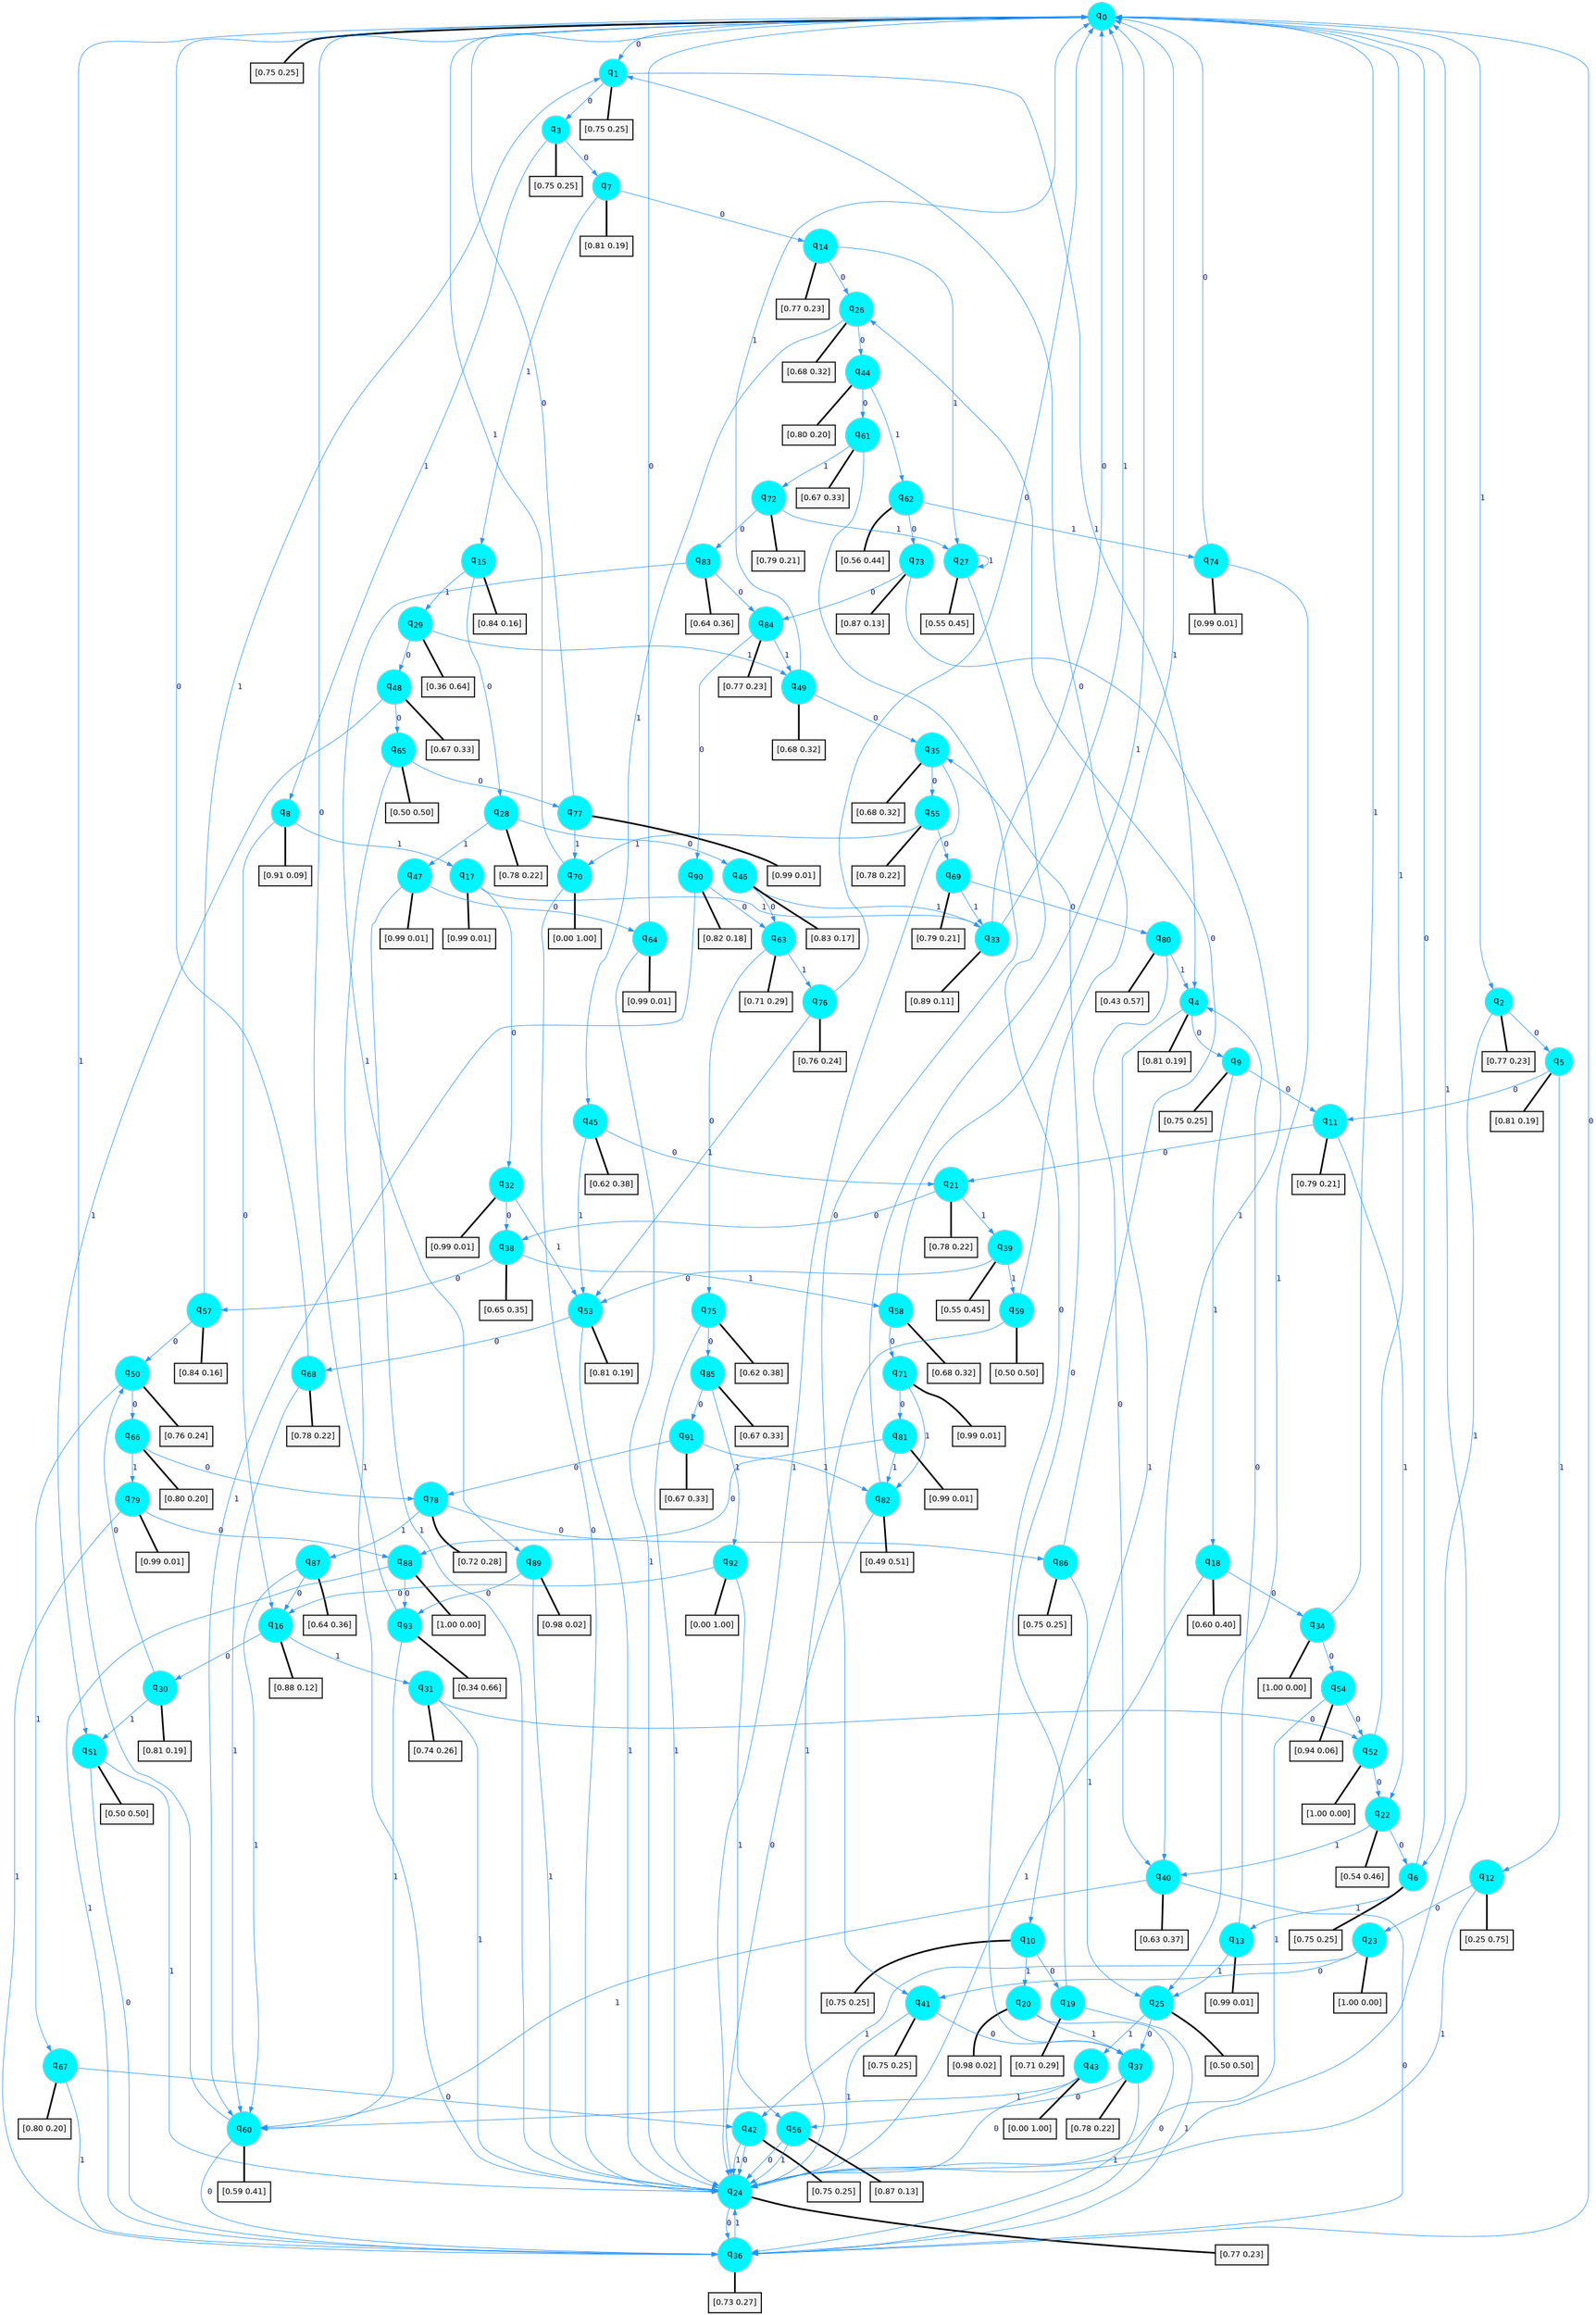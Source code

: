 digraph G {
graph [
bgcolor=transparent, dpi=300, rankdir=TD, size="40,25"];
node [
color=gray, fillcolor=turquoise1, fontcolor=black, fontname=Helvetica, fontsize=16, fontweight=bold, shape=circle, style=filled];
edge [
arrowsize=1, color=dodgerblue1, fontcolor=midnightblue, fontname=courier, fontweight=bold, penwidth=1, style=solid, weight=20];
0[label=<q<SUB>0</SUB>>];
1[label=<q<SUB>1</SUB>>];
2[label=<q<SUB>2</SUB>>];
3[label=<q<SUB>3</SUB>>];
4[label=<q<SUB>4</SUB>>];
5[label=<q<SUB>5</SUB>>];
6[label=<q<SUB>6</SUB>>];
7[label=<q<SUB>7</SUB>>];
8[label=<q<SUB>8</SUB>>];
9[label=<q<SUB>9</SUB>>];
10[label=<q<SUB>10</SUB>>];
11[label=<q<SUB>11</SUB>>];
12[label=<q<SUB>12</SUB>>];
13[label=<q<SUB>13</SUB>>];
14[label=<q<SUB>14</SUB>>];
15[label=<q<SUB>15</SUB>>];
16[label=<q<SUB>16</SUB>>];
17[label=<q<SUB>17</SUB>>];
18[label=<q<SUB>18</SUB>>];
19[label=<q<SUB>19</SUB>>];
20[label=<q<SUB>20</SUB>>];
21[label=<q<SUB>21</SUB>>];
22[label=<q<SUB>22</SUB>>];
23[label=<q<SUB>23</SUB>>];
24[label=<q<SUB>24</SUB>>];
25[label=<q<SUB>25</SUB>>];
26[label=<q<SUB>26</SUB>>];
27[label=<q<SUB>27</SUB>>];
28[label=<q<SUB>28</SUB>>];
29[label=<q<SUB>29</SUB>>];
30[label=<q<SUB>30</SUB>>];
31[label=<q<SUB>31</SUB>>];
32[label=<q<SUB>32</SUB>>];
33[label=<q<SUB>33</SUB>>];
34[label=<q<SUB>34</SUB>>];
35[label=<q<SUB>35</SUB>>];
36[label=<q<SUB>36</SUB>>];
37[label=<q<SUB>37</SUB>>];
38[label=<q<SUB>38</SUB>>];
39[label=<q<SUB>39</SUB>>];
40[label=<q<SUB>40</SUB>>];
41[label=<q<SUB>41</SUB>>];
42[label=<q<SUB>42</SUB>>];
43[label=<q<SUB>43</SUB>>];
44[label=<q<SUB>44</SUB>>];
45[label=<q<SUB>45</SUB>>];
46[label=<q<SUB>46</SUB>>];
47[label=<q<SUB>47</SUB>>];
48[label=<q<SUB>48</SUB>>];
49[label=<q<SUB>49</SUB>>];
50[label=<q<SUB>50</SUB>>];
51[label=<q<SUB>51</SUB>>];
52[label=<q<SUB>52</SUB>>];
53[label=<q<SUB>53</SUB>>];
54[label=<q<SUB>54</SUB>>];
55[label=<q<SUB>55</SUB>>];
56[label=<q<SUB>56</SUB>>];
57[label=<q<SUB>57</SUB>>];
58[label=<q<SUB>58</SUB>>];
59[label=<q<SUB>59</SUB>>];
60[label=<q<SUB>60</SUB>>];
61[label=<q<SUB>61</SUB>>];
62[label=<q<SUB>62</SUB>>];
63[label=<q<SUB>63</SUB>>];
64[label=<q<SUB>64</SUB>>];
65[label=<q<SUB>65</SUB>>];
66[label=<q<SUB>66</SUB>>];
67[label=<q<SUB>67</SUB>>];
68[label=<q<SUB>68</SUB>>];
69[label=<q<SUB>69</SUB>>];
70[label=<q<SUB>70</SUB>>];
71[label=<q<SUB>71</SUB>>];
72[label=<q<SUB>72</SUB>>];
73[label=<q<SUB>73</SUB>>];
74[label=<q<SUB>74</SUB>>];
75[label=<q<SUB>75</SUB>>];
76[label=<q<SUB>76</SUB>>];
77[label=<q<SUB>77</SUB>>];
78[label=<q<SUB>78</SUB>>];
79[label=<q<SUB>79</SUB>>];
80[label=<q<SUB>80</SUB>>];
81[label=<q<SUB>81</SUB>>];
82[label=<q<SUB>82</SUB>>];
83[label=<q<SUB>83</SUB>>];
84[label=<q<SUB>84</SUB>>];
85[label=<q<SUB>85</SUB>>];
86[label=<q<SUB>86</SUB>>];
87[label=<q<SUB>87</SUB>>];
88[label=<q<SUB>88</SUB>>];
89[label=<q<SUB>89</SUB>>];
90[label=<q<SUB>90</SUB>>];
91[label=<q<SUB>91</SUB>>];
92[label=<q<SUB>92</SUB>>];
93[label=<q<SUB>93</SUB>>];
94[label="[0.75 0.25]", shape=box,fontcolor=black, fontname=Helvetica, fontsize=14, penwidth=2, fillcolor=whitesmoke,color=black];
95[label="[0.75 0.25]", shape=box,fontcolor=black, fontname=Helvetica, fontsize=14, penwidth=2, fillcolor=whitesmoke,color=black];
96[label="[0.77 0.23]", shape=box,fontcolor=black, fontname=Helvetica, fontsize=14, penwidth=2, fillcolor=whitesmoke,color=black];
97[label="[0.75 0.25]", shape=box,fontcolor=black, fontname=Helvetica, fontsize=14, penwidth=2, fillcolor=whitesmoke,color=black];
98[label="[0.81 0.19]", shape=box,fontcolor=black, fontname=Helvetica, fontsize=14, penwidth=2, fillcolor=whitesmoke,color=black];
99[label="[0.81 0.19]", shape=box,fontcolor=black, fontname=Helvetica, fontsize=14, penwidth=2, fillcolor=whitesmoke,color=black];
100[label="[0.75 0.25]", shape=box,fontcolor=black, fontname=Helvetica, fontsize=14, penwidth=2, fillcolor=whitesmoke,color=black];
101[label="[0.81 0.19]", shape=box,fontcolor=black, fontname=Helvetica, fontsize=14, penwidth=2, fillcolor=whitesmoke,color=black];
102[label="[0.91 0.09]", shape=box,fontcolor=black, fontname=Helvetica, fontsize=14, penwidth=2, fillcolor=whitesmoke,color=black];
103[label="[0.75 0.25]", shape=box,fontcolor=black, fontname=Helvetica, fontsize=14, penwidth=2, fillcolor=whitesmoke,color=black];
104[label="[0.75 0.25]", shape=box,fontcolor=black, fontname=Helvetica, fontsize=14, penwidth=2, fillcolor=whitesmoke,color=black];
105[label="[0.79 0.21]", shape=box,fontcolor=black, fontname=Helvetica, fontsize=14, penwidth=2, fillcolor=whitesmoke,color=black];
106[label="[0.25 0.75]", shape=box,fontcolor=black, fontname=Helvetica, fontsize=14, penwidth=2, fillcolor=whitesmoke,color=black];
107[label="[0.99 0.01]", shape=box,fontcolor=black, fontname=Helvetica, fontsize=14, penwidth=2, fillcolor=whitesmoke,color=black];
108[label="[0.77 0.23]", shape=box,fontcolor=black, fontname=Helvetica, fontsize=14, penwidth=2, fillcolor=whitesmoke,color=black];
109[label="[0.84 0.16]", shape=box,fontcolor=black, fontname=Helvetica, fontsize=14, penwidth=2, fillcolor=whitesmoke,color=black];
110[label="[0.88 0.12]", shape=box,fontcolor=black, fontname=Helvetica, fontsize=14, penwidth=2, fillcolor=whitesmoke,color=black];
111[label="[0.99 0.01]", shape=box,fontcolor=black, fontname=Helvetica, fontsize=14, penwidth=2, fillcolor=whitesmoke,color=black];
112[label="[0.60 0.40]", shape=box,fontcolor=black, fontname=Helvetica, fontsize=14, penwidth=2, fillcolor=whitesmoke,color=black];
113[label="[0.71 0.29]", shape=box,fontcolor=black, fontname=Helvetica, fontsize=14, penwidth=2, fillcolor=whitesmoke,color=black];
114[label="[0.98 0.02]", shape=box,fontcolor=black, fontname=Helvetica, fontsize=14, penwidth=2, fillcolor=whitesmoke,color=black];
115[label="[0.78 0.22]", shape=box,fontcolor=black, fontname=Helvetica, fontsize=14, penwidth=2, fillcolor=whitesmoke,color=black];
116[label="[0.54 0.46]", shape=box,fontcolor=black, fontname=Helvetica, fontsize=14, penwidth=2, fillcolor=whitesmoke,color=black];
117[label="[1.00 0.00]", shape=box,fontcolor=black, fontname=Helvetica, fontsize=14, penwidth=2, fillcolor=whitesmoke,color=black];
118[label="[0.77 0.23]", shape=box,fontcolor=black, fontname=Helvetica, fontsize=14, penwidth=2, fillcolor=whitesmoke,color=black];
119[label="[0.50 0.50]", shape=box,fontcolor=black, fontname=Helvetica, fontsize=14, penwidth=2, fillcolor=whitesmoke,color=black];
120[label="[0.68 0.32]", shape=box,fontcolor=black, fontname=Helvetica, fontsize=14, penwidth=2, fillcolor=whitesmoke,color=black];
121[label="[0.55 0.45]", shape=box,fontcolor=black, fontname=Helvetica, fontsize=14, penwidth=2, fillcolor=whitesmoke,color=black];
122[label="[0.78 0.22]", shape=box,fontcolor=black, fontname=Helvetica, fontsize=14, penwidth=2, fillcolor=whitesmoke,color=black];
123[label="[0.36 0.64]", shape=box,fontcolor=black, fontname=Helvetica, fontsize=14, penwidth=2, fillcolor=whitesmoke,color=black];
124[label="[0.81 0.19]", shape=box,fontcolor=black, fontname=Helvetica, fontsize=14, penwidth=2, fillcolor=whitesmoke,color=black];
125[label="[0.74 0.26]", shape=box,fontcolor=black, fontname=Helvetica, fontsize=14, penwidth=2, fillcolor=whitesmoke,color=black];
126[label="[0.99 0.01]", shape=box,fontcolor=black, fontname=Helvetica, fontsize=14, penwidth=2, fillcolor=whitesmoke,color=black];
127[label="[0.89 0.11]", shape=box,fontcolor=black, fontname=Helvetica, fontsize=14, penwidth=2, fillcolor=whitesmoke,color=black];
128[label="[1.00 0.00]", shape=box,fontcolor=black, fontname=Helvetica, fontsize=14, penwidth=2, fillcolor=whitesmoke,color=black];
129[label="[0.68 0.32]", shape=box,fontcolor=black, fontname=Helvetica, fontsize=14, penwidth=2, fillcolor=whitesmoke,color=black];
130[label="[0.73 0.27]", shape=box,fontcolor=black, fontname=Helvetica, fontsize=14, penwidth=2, fillcolor=whitesmoke,color=black];
131[label="[0.78 0.22]", shape=box,fontcolor=black, fontname=Helvetica, fontsize=14, penwidth=2, fillcolor=whitesmoke,color=black];
132[label="[0.65 0.35]", shape=box,fontcolor=black, fontname=Helvetica, fontsize=14, penwidth=2, fillcolor=whitesmoke,color=black];
133[label="[0.55 0.45]", shape=box,fontcolor=black, fontname=Helvetica, fontsize=14, penwidth=2, fillcolor=whitesmoke,color=black];
134[label="[0.63 0.37]", shape=box,fontcolor=black, fontname=Helvetica, fontsize=14, penwidth=2, fillcolor=whitesmoke,color=black];
135[label="[0.75 0.25]", shape=box,fontcolor=black, fontname=Helvetica, fontsize=14, penwidth=2, fillcolor=whitesmoke,color=black];
136[label="[0.75 0.25]", shape=box,fontcolor=black, fontname=Helvetica, fontsize=14, penwidth=2, fillcolor=whitesmoke,color=black];
137[label="[0.00 1.00]", shape=box,fontcolor=black, fontname=Helvetica, fontsize=14, penwidth=2, fillcolor=whitesmoke,color=black];
138[label="[0.80 0.20]", shape=box,fontcolor=black, fontname=Helvetica, fontsize=14, penwidth=2, fillcolor=whitesmoke,color=black];
139[label="[0.62 0.38]", shape=box,fontcolor=black, fontname=Helvetica, fontsize=14, penwidth=2, fillcolor=whitesmoke,color=black];
140[label="[0.83 0.17]", shape=box,fontcolor=black, fontname=Helvetica, fontsize=14, penwidth=2, fillcolor=whitesmoke,color=black];
141[label="[0.99 0.01]", shape=box,fontcolor=black, fontname=Helvetica, fontsize=14, penwidth=2, fillcolor=whitesmoke,color=black];
142[label="[0.67 0.33]", shape=box,fontcolor=black, fontname=Helvetica, fontsize=14, penwidth=2, fillcolor=whitesmoke,color=black];
143[label="[0.68 0.32]", shape=box,fontcolor=black, fontname=Helvetica, fontsize=14, penwidth=2, fillcolor=whitesmoke,color=black];
144[label="[0.76 0.24]", shape=box,fontcolor=black, fontname=Helvetica, fontsize=14, penwidth=2, fillcolor=whitesmoke,color=black];
145[label="[0.50 0.50]", shape=box,fontcolor=black, fontname=Helvetica, fontsize=14, penwidth=2, fillcolor=whitesmoke,color=black];
146[label="[1.00 0.00]", shape=box,fontcolor=black, fontname=Helvetica, fontsize=14, penwidth=2, fillcolor=whitesmoke,color=black];
147[label="[0.81 0.19]", shape=box,fontcolor=black, fontname=Helvetica, fontsize=14, penwidth=2, fillcolor=whitesmoke,color=black];
148[label="[0.94 0.06]", shape=box,fontcolor=black, fontname=Helvetica, fontsize=14, penwidth=2, fillcolor=whitesmoke,color=black];
149[label="[0.78 0.22]", shape=box,fontcolor=black, fontname=Helvetica, fontsize=14, penwidth=2, fillcolor=whitesmoke,color=black];
150[label="[0.87 0.13]", shape=box,fontcolor=black, fontname=Helvetica, fontsize=14, penwidth=2, fillcolor=whitesmoke,color=black];
151[label="[0.84 0.16]", shape=box,fontcolor=black, fontname=Helvetica, fontsize=14, penwidth=2, fillcolor=whitesmoke,color=black];
152[label="[0.68 0.32]", shape=box,fontcolor=black, fontname=Helvetica, fontsize=14, penwidth=2, fillcolor=whitesmoke,color=black];
153[label="[0.50 0.50]", shape=box,fontcolor=black, fontname=Helvetica, fontsize=14, penwidth=2, fillcolor=whitesmoke,color=black];
154[label="[0.59 0.41]", shape=box,fontcolor=black, fontname=Helvetica, fontsize=14, penwidth=2, fillcolor=whitesmoke,color=black];
155[label="[0.67 0.33]", shape=box,fontcolor=black, fontname=Helvetica, fontsize=14, penwidth=2, fillcolor=whitesmoke,color=black];
156[label="[0.56 0.44]", shape=box,fontcolor=black, fontname=Helvetica, fontsize=14, penwidth=2, fillcolor=whitesmoke,color=black];
157[label="[0.71 0.29]", shape=box,fontcolor=black, fontname=Helvetica, fontsize=14, penwidth=2, fillcolor=whitesmoke,color=black];
158[label="[0.99 0.01]", shape=box,fontcolor=black, fontname=Helvetica, fontsize=14, penwidth=2, fillcolor=whitesmoke,color=black];
159[label="[0.50 0.50]", shape=box,fontcolor=black, fontname=Helvetica, fontsize=14, penwidth=2, fillcolor=whitesmoke,color=black];
160[label="[0.80 0.20]", shape=box,fontcolor=black, fontname=Helvetica, fontsize=14, penwidth=2, fillcolor=whitesmoke,color=black];
161[label="[0.80 0.20]", shape=box,fontcolor=black, fontname=Helvetica, fontsize=14, penwidth=2, fillcolor=whitesmoke,color=black];
162[label="[0.78 0.22]", shape=box,fontcolor=black, fontname=Helvetica, fontsize=14, penwidth=2, fillcolor=whitesmoke,color=black];
163[label="[0.79 0.21]", shape=box,fontcolor=black, fontname=Helvetica, fontsize=14, penwidth=2, fillcolor=whitesmoke,color=black];
164[label="[0.00 1.00]", shape=box,fontcolor=black, fontname=Helvetica, fontsize=14, penwidth=2, fillcolor=whitesmoke,color=black];
165[label="[0.99 0.01]", shape=box,fontcolor=black, fontname=Helvetica, fontsize=14, penwidth=2, fillcolor=whitesmoke,color=black];
166[label="[0.79 0.21]", shape=box,fontcolor=black, fontname=Helvetica, fontsize=14, penwidth=2, fillcolor=whitesmoke,color=black];
167[label="[0.87 0.13]", shape=box,fontcolor=black, fontname=Helvetica, fontsize=14, penwidth=2, fillcolor=whitesmoke,color=black];
168[label="[0.99 0.01]", shape=box,fontcolor=black, fontname=Helvetica, fontsize=14, penwidth=2, fillcolor=whitesmoke,color=black];
169[label="[0.62 0.38]", shape=box,fontcolor=black, fontname=Helvetica, fontsize=14, penwidth=2, fillcolor=whitesmoke,color=black];
170[label="[0.76 0.24]", shape=box,fontcolor=black, fontname=Helvetica, fontsize=14, penwidth=2, fillcolor=whitesmoke,color=black];
171[label="[0.99 0.01]", shape=box,fontcolor=black, fontname=Helvetica, fontsize=14, penwidth=2, fillcolor=whitesmoke,color=black];
172[label="[0.72 0.28]", shape=box,fontcolor=black, fontname=Helvetica, fontsize=14, penwidth=2, fillcolor=whitesmoke,color=black];
173[label="[0.99 0.01]", shape=box,fontcolor=black, fontname=Helvetica, fontsize=14, penwidth=2, fillcolor=whitesmoke,color=black];
174[label="[0.43 0.57]", shape=box,fontcolor=black, fontname=Helvetica, fontsize=14, penwidth=2, fillcolor=whitesmoke,color=black];
175[label="[0.99 0.01]", shape=box,fontcolor=black, fontname=Helvetica, fontsize=14, penwidth=2, fillcolor=whitesmoke,color=black];
176[label="[0.49 0.51]", shape=box,fontcolor=black, fontname=Helvetica, fontsize=14, penwidth=2, fillcolor=whitesmoke,color=black];
177[label="[0.64 0.36]", shape=box,fontcolor=black, fontname=Helvetica, fontsize=14, penwidth=2, fillcolor=whitesmoke,color=black];
178[label="[0.77 0.23]", shape=box,fontcolor=black, fontname=Helvetica, fontsize=14, penwidth=2, fillcolor=whitesmoke,color=black];
179[label="[0.67 0.33]", shape=box,fontcolor=black, fontname=Helvetica, fontsize=14, penwidth=2, fillcolor=whitesmoke,color=black];
180[label="[0.75 0.25]", shape=box,fontcolor=black, fontname=Helvetica, fontsize=14, penwidth=2, fillcolor=whitesmoke,color=black];
181[label="[0.64 0.36]", shape=box,fontcolor=black, fontname=Helvetica, fontsize=14, penwidth=2, fillcolor=whitesmoke,color=black];
182[label="[1.00 0.00]", shape=box,fontcolor=black, fontname=Helvetica, fontsize=14, penwidth=2, fillcolor=whitesmoke,color=black];
183[label="[0.98 0.02]", shape=box,fontcolor=black, fontname=Helvetica, fontsize=14, penwidth=2, fillcolor=whitesmoke,color=black];
184[label="[0.82 0.18]", shape=box,fontcolor=black, fontname=Helvetica, fontsize=14, penwidth=2, fillcolor=whitesmoke,color=black];
185[label="[0.67 0.33]", shape=box,fontcolor=black, fontname=Helvetica, fontsize=14, penwidth=2, fillcolor=whitesmoke,color=black];
186[label="[0.00 1.00]", shape=box,fontcolor=black, fontname=Helvetica, fontsize=14, penwidth=2, fillcolor=whitesmoke,color=black];
187[label="[0.34 0.66]", shape=box,fontcolor=black, fontname=Helvetica, fontsize=14, penwidth=2, fillcolor=whitesmoke,color=black];
0->1 [label=0];
0->2 [label=1];
0->94 [arrowhead=none, penwidth=3,color=black];
1->3 [label=0];
1->4 [label=1];
1->95 [arrowhead=none, penwidth=3,color=black];
2->5 [label=0];
2->6 [label=1];
2->96 [arrowhead=none, penwidth=3,color=black];
3->7 [label=0];
3->8 [label=1];
3->97 [arrowhead=none, penwidth=3,color=black];
4->9 [label=0];
4->10 [label=1];
4->98 [arrowhead=none, penwidth=3,color=black];
5->11 [label=0];
5->12 [label=1];
5->99 [arrowhead=none, penwidth=3,color=black];
6->0 [label=0];
6->13 [label=1];
6->100 [arrowhead=none, penwidth=3,color=black];
7->14 [label=0];
7->15 [label=1];
7->101 [arrowhead=none, penwidth=3,color=black];
8->16 [label=0];
8->17 [label=1];
8->102 [arrowhead=none, penwidth=3,color=black];
9->11 [label=0];
9->18 [label=1];
9->103 [arrowhead=none, penwidth=3,color=black];
10->19 [label=0];
10->20 [label=1];
10->104 [arrowhead=none, penwidth=3,color=black];
11->21 [label=0];
11->22 [label=1];
11->105 [arrowhead=none, penwidth=3,color=black];
12->23 [label=0];
12->24 [label=1];
12->106 [arrowhead=none, penwidth=3,color=black];
13->4 [label=0];
13->25 [label=1];
13->107 [arrowhead=none, penwidth=3,color=black];
14->26 [label=0];
14->27 [label=1];
14->108 [arrowhead=none, penwidth=3,color=black];
15->28 [label=0];
15->29 [label=1];
15->109 [arrowhead=none, penwidth=3,color=black];
16->30 [label=0];
16->31 [label=1];
16->110 [arrowhead=none, penwidth=3,color=black];
17->32 [label=0];
17->33 [label=1];
17->111 [arrowhead=none, penwidth=3,color=black];
18->34 [label=0];
18->24 [label=1];
18->112 [arrowhead=none, penwidth=3,color=black];
19->35 [label=0];
19->36 [label=1];
19->113 [arrowhead=none, penwidth=3,color=black];
20->36 [label=0];
20->37 [label=1];
20->114 [arrowhead=none, penwidth=3,color=black];
21->38 [label=0];
21->39 [label=1];
21->115 [arrowhead=none, penwidth=3,color=black];
22->6 [label=0];
22->40 [label=1];
22->116 [arrowhead=none, penwidth=3,color=black];
23->41 [label=0];
23->42 [label=1];
23->117 [arrowhead=none, penwidth=3,color=black];
24->36 [label=0];
24->0 [label=1];
24->118 [arrowhead=none, penwidth=3,color=black];
25->37 [label=0];
25->43 [label=1];
25->119 [arrowhead=none, penwidth=3,color=black];
26->44 [label=0];
26->45 [label=1];
26->120 [arrowhead=none, penwidth=3,color=black];
27->37 [label=0];
27->27 [label=1];
27->121 [arrowhead=none, penwidth=3,color=black];
28->46 [label=0];
28->47 [label=1];
28->122 [arrowhead=none, penwidth=3,color=black];
29->48 [label=0];
29->49 [label=1];
29->123 [arrowhead=none, penwidth=3,color=black];
30->50 [label=0];
30->51 [label=1];
30->124 [arrowhead=none, penwidth=3,color=black];
31->52 [label=0];
31->24 [label=1];
31->125 [arrowhead=none, penwidth=3,color=black];
32->38 [label=0];
32->53 [label=1];
32->126 [arrowhead=none, penwidth=3,color=black];
33->0 [label=0];
33->0 [label=1];
33->127 [arrowhead=none, penwidth=3,color=black];
34->54 [label=0];
34->0 [label=1];
34->128 [arrowhead=none, penwidth=3,color=black];
35->55 [label=0];
35->24 [label=1];
35->129 [arrowhead=none, penwidth=3,color=black];
36->0 [label=0];
36->24 [label=1];
36->130 [arrowhead=none, penwidth=3,color=black];
37->56 [label=0];
37->36 [label=1];
37->131 [arrowhead=none, penwidth=3,color=black];
38->57 [label=0];
38->58 [label=1];
38->132 [arrowhead=none, penwidth=3,color=black];
39->53 [label=0];
39->59 [label=1];
39->133 [arrowhead=none, penwidth=3,color=black];
40->36 [label=0];
40->60 [label=1];
40->134 [arrowhead=none, penwidth=3,color=black];
41->37 [label=0];
41->24 [label=1];
41->135 [arrowhead=none, penwidth=3,color=black];
42->24 [label=0];
42->24 [label=1];
42->136 [arrowhead=none, penwidth=3,color=black];
43->24 [label=0];
43->60 [label=1];
43->137 [arrowhead=none, penwidth=3,color=black];
44->61 [label=0];
44->62 [label=1];
44->138 [arrowhead=none, penwidth=3,color=black];
45->21 [label=0];
45->53 [label=1];
45->139 [arrowhead=none, penwidth=3,color=black];
46->63 [label=0];
46->33 [label=1];
46->140 [arrowhead=none, penwidth=3,color=black];
47->64 [label=0];
47->24 [label=1];
47->141 [arrowhead=none, penwidth=3,color=black];
48->65 [label=0];
48->51 [label=1];
48->142 [arrowhead=none, penwidth=3,color=black];
49->35 [label=0];
49->0 [label=1];
49->143 [arrowhead=none, penwidth=3,color=black];
50->66 [label=0];
50->67 [label=1];
50->144 [arrowhead=none, penwidth=3,color=black];
51->36 [label=0];
51->24 [label=1];
51->145 [arrowhead=none, penwidth=3,color=black];
52->22 [label=0];
52->0 [label=1];
52->146 [arrowhead=none, penwidth=3,color=black];
53->68 [label=0];
53->24 [label=1];
53->147 [arrowhead=none, penwidth=3,color=black];
54->52 [label=0];
54->24 [label=1];
54->148 [arrowhead=none, penwidth=3,color=black];
55->69 [label=0];
55->70 [label=1];
55->149 [arrowhead=none, penwidth=3,color=black];
56->24 [label=0];
56->24 [label=1];
56->150 [arrowhead=none, penwidth=3,color=black];
57->50 [label=0];
57->1 [label=1];
57->151 [arrowhead=none, penwidth=3,color=black];
58->71 [label=0];
58->0 [label=1];
58->152 [arrowhead=none, penwidth=3,color=black];
59->1 [label=0];
59->24 [label=1];
59->153 [arrowhead=none, penwidth=3,color=black];
60->36 [label=0];
60->0 [label=1];
60->154 [arrowhead=none, penwidth=3,color=black];
61->41 [label=0];
61->72 [label=1];
61->155 [arrowhead=none, penwidth=3,color=black];
62->73 [label=0];
62->74 [label=1];
62->156 [arrowhead=none, penwidth=3,color=black];
63->75 [label=0];
63->76 [label=1];
63->157 [arrowhead=none, penwidth=3,color=black];
64->0 [label=0];
64->24 [label=1];
64->158 [arrowhead=none, penwidth=3,color=black];
65->77 [label=0];
65->24 [label=1];
65->159 [arrowhead=none, penwidth=3,color=black];
66->78 [label=0];
66->79 [label=1];
66->160 [arrowhead=none, penwidth=3,color=black];
67->42 [label=0];
67->36 [label=1];
67->161 [arrowhead=none, penwidth=3,color=black];
68->0 [label=0];
68->60 [label=1];
68->162 [arrowhead=none, penwidth=3,color=black];
69->80 [label=0];
69->33 [label=1];
69->163 [arrowhead=none, penwidth=3,color=black];
70->24 [label=0];
70->0 [label=1];
70->164 [arrowhead=none, penwidth=3,color=black];
71->81 [label=0];
71->82 [label=1];
71->165 [arrowhead=none, penwidth=3,color=black];
72->83 [label=0];
72->27 [label=1];
72->166 [arrowhead=none, penwidth=3,color=black];
73->84 [label=0];
73->40 [label=1];
73->167 [arrowhead=none, penwidth=3,color=black];
74->0 [label=0];
74->25 [label=1];
74->168 [arrowhead=none, penwidth=3,color=black];
75->85 [label=0];
75->24 [label=1];
75->169 [arrowhead=none, penwidth=3,color=black];
76->0 [label=0];
76->53 [label=1];
76->170 [arrowhead=none, penwidth=3,color=black];
77->0 [label=0];
77->70 [label=1];
77->171 [arrowhead=none, penwidth=3,color=black];
78->86 [label=0];
78->87 [label=1];
78->172 [arrowhead=none, penwidth=3,color=black];
79->88 [label=0];
79->36 [label=1];
79->173 [arrowhead=none, penwidth=3,color=black];
80->40 [label=0];
80->4 [label=1];
80->174 [arrowhead=none, penwidth=3,color=black];
81->88 [label=0];
81->82 [label=1];
81->175 [arrowhead=none, penwidth=3,color=black];
82->24 [label=0];
82->0 [label=1];
82->176 [arrowhead=none, penwidth=3,color=black];
83->84 [label=0];
83->89 [label=1];
83->177 [arrowhead=none, penwidth=3,color=black];
84->90 [label=0];
84->49 [label=1];
84->178 [arrowhead=none, penwidth=3,color=black];
85->91 [label=0];
85->92 [label=1];
85->179 [arrowhead=none, penwidth=3,color=black];
86->26 [label=0];
86->25 [label=1];
86->180 [arrowhead=none, penwidth=3,color=black];
87->16 [label=0];
87->60 [label=1];
87->181 [arrowhead=none, penwidth=3,color=black];
88->93 [label=0];
88->36 [label=1];
88->182 [arrowhead=none, penwidth=3,color=black];
89->93 [label=0];
89->24 [label=1];
89->183 [arrowhead=none, penwidth=3,color=black];
90->63 [label=0];
90->60 [label=1];
90->184 [arrowhead=none, penwidth=3,color=black];
91->78 [label=0];
91->82 [label=1];
91->185 [arrowhead=none, penwidth=3,color=black];
92->16 [label=0];
92->56 [label=1];
92->186 [arrowhead=none, penwidth=3,color=black];
93->0 [label=0];
93->60 [label=1];
93->187 [arrowhead=none, penwidth=3,color=black];
}
